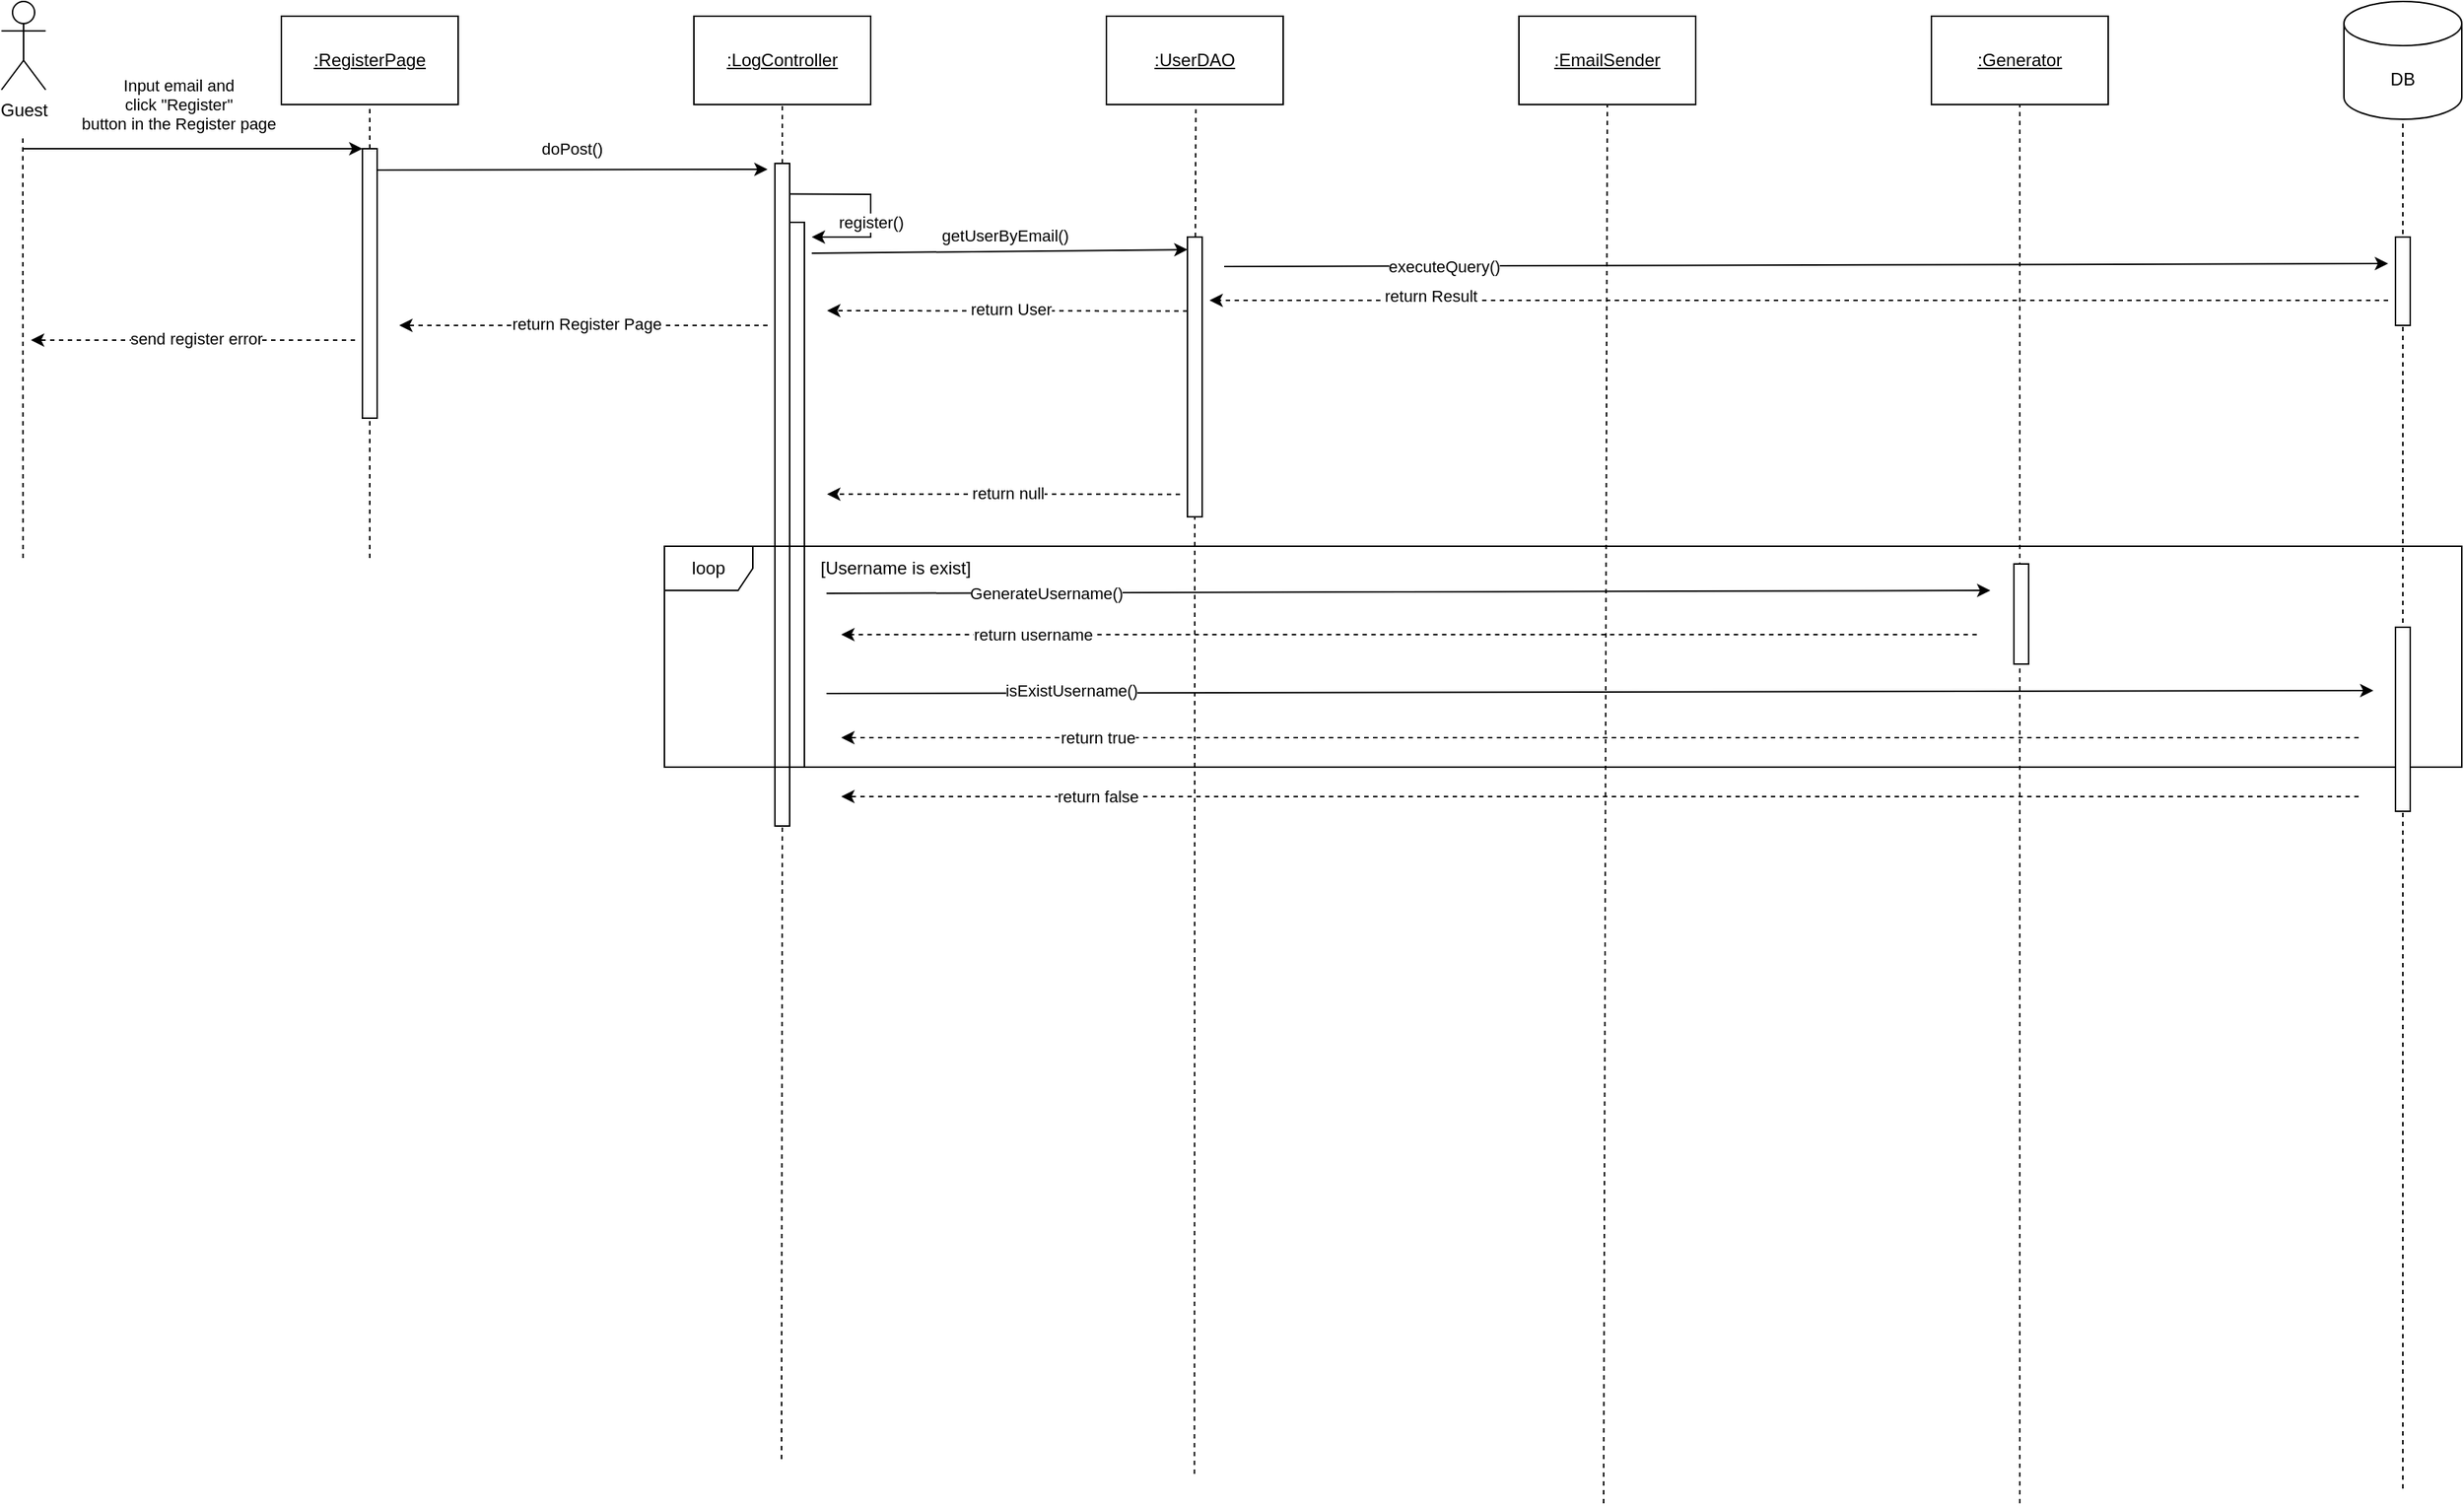 <mxfile version="21.7.5" type="device">
  <diagram name="Page-1" id="_nZHI8NYuNMjpibNF_YI">
    <mxGraphModel dx="1478" dy="367" grid="1" gridSize="10" guides="1" tooltips="1" connect="1" arrows="1" fold="1" page="1" pageScale="1" pageWidth="850" pageHeight="1100" math="0" shadow="0">
      <root>
        <mxCell id="0" />
        <mxCell id="1" parent="0" />
        <mxCell id="sCkFGKNjQ6YJ1hjDv7m2-2" value="" style="endArrow=none;dashed=1;html=1;rounded=0;entryX=0.5;entryY=1;entryDx=0;entryDy=0;" parent="1" target="sCkFGKNjQ6YJ1hjDv7m2-1" edge="1">
          <mxGeometry width="50" height="50" relative="1" as="geometry">
            <mxPoint x="1057.5" y="1100" as="sourcePoint" />
            <mxPoint x="1062.5" y="170" as="targetPoint" />
          </mxGeometry>
        </mxCell>
        <mxCell id="-x7tTt6W442KTxusYxa6-1" value="Guest" style="shape=umlActor;verticalLabelPosition=bottom;verticalAlign=top;html=1;outlineConnect=0;" parent="1" vertex="1">
          <mxGeometry x="-30" y="80" width="30" height="60" as="geometry" />
        </mxCell>
        <mxCell id="-x7tTt6W442KTxusYxa6-2" value="" style="endArrow=none;dashed=1;html=1;rounded=0;" parent="1" edge="1">
          <mxGeometry width="50" height="50" relative="1" as="geometry">
            <mxPoint x="-15" y="1070" as="sourcePoint" />
            <mxPoint x="-15.5" y="170" as="targetPoint" />
          </mxGeometry>
        </mxCell>
        <mxCell id="-x7tTt6W442KTxusYxa6-4" value="&lt;u&gt;:RegisterPage&lt;/u&gt;" style="rounded=0;whiteSpace=wrap;html=1;" parent="1" vertex="1">
          <mxGeometry x="160" y="90" width="120" height="60" as="geometry" />
        </mxCell>
        <mxCell id="-x7tTt6W442KTxusYxa6-5" value="&lt;u&gt;:LogController&lt;/u&gt;" style="rounded=0;whiteSpace=wrap;html=1;" parent="1" vertex="1">
          <mxGeometry x="440" y="90" width="120" height="60" as="geometry" />
        </mxCell>
        <mxCell id="-x7tTt6W442KTxusYxa6-6" value="&lt;u&gt;:UserDAO&lt;/u&gt;" style="rounded=0;whiteSpace=wrap;html=1;" parent="1" vertex="1">
          <mxGeometry x="720" y="90" width="120" height="60" as="geometry" />
        </mxCell>
        <mxCell id="-x7tTt6W442KTxusYxa6-7" value="DB" style="shape=cylinder3;whiteSpace=wrap;html=1;boundedLbl=1;backgroundOutline=1;size=15;" parent="1" vertex="1">
          <mxGeometry x="1560" y="80" width="80" height="80" as="geometry" />
        </mxCell>
        <mxCell id="-x7tTt6W442KTxusYxa6-8" value="" style="endArrow=none;dashed=1;html=1;rounded=0;entryX=0.5;entryY=1;entryDx=0;entryDy=0;" parent="1" source="-x7tTt6W442KTxusYxa6-12" target="-x7tTt6W442KTxusYxa6-4" edge="1">
          <mxGeometry width="50" height="50" relative="1" as="geometry">
            <mxPoint x="220" y="1070" as="sourcePoint" />
            <mxPoint x="219.5" y="190" as="targetPoint" />
          </mxGeometry>
        </mxCell>
        <mxCell id="-x7tTt6W442KTxusYxa6-9" value="" style="endArrow=none;dashed=1;html=1;rounded=0;entryX=0.5;entryY=1;entryDx=0;entryDy=0;" parent="1" source="-x7tTt6W442KTxusYxa6-17" target="-x7tTt6W442KTxusYxa6-5" edge="1">
          <mxGeometry width="50" height="50" relative="1" as="geometry">
            <mxPoint x="499.5" y="1070" as="sourcePoint" />
            <mxPoint x="500" y="140" as="targetPoint" />
          </mxGeometry>
        </mxCell>
        <mxCell id="-x7tTt6W442KTxusYxa6-10" value="" style="endArrow=none;dashed=1;html=1;rounded=0;entryX=0.506;entryY=1.054;entryDx=0;entryDy=0;entryPerimeter=0;" parent="1" source="-x7tTt6W442KTxusYxa6-21" target="-x7tTt6W442KTxusYxa6-6" edge="1">
          <mxGeometry width="50" height="50" relative="1" as="geometry">
            <mxPoint x="779.75" y="1080" as="sourcePoint" />
            <mxPoint x="780.25" y="160" as="targetPoint" />
          </mxGeometry>
        </mxCell>
        <mxCell id="-x7tTt6W442KTxusYxa6-11" value="" style="endArrow=none;dashed=1;html=1;rounded=0;entryX=0.5;entryY=1;entryDx=0;entryDy=0;entryPerimeter=0;" parent="1" target="-x7tTt6W442KTxusYxa6-7" edge="1">
          <mxGeometry width="50" height="50" relative="1" as="geometry">
            <mxPoint x="1600" y="1090" as="sourcePoint" />
            <mxPoint x="1031.25" y="173" as="targetPoint" />
          </mxGeometry>
        </mxCell>
        <mxCell id="-x7tTt6W442KTxusYxa6-13" value="" style="endArrow=none;dashed=1;html=1;rounded=0;entryX=0.5;entryY=1;entryDx=0;entryDy=0;" parent="1" target="-x7tTt6W442KTxusYxa6-12" edge="1">
          <mxGeometry width="50" height="50" relative="1" as="geometry">
            <mxPoint x="220" y="1070" as="sourcePoint" />
            <mxPoint x="220" y="150" as="targetPoint" />
          </mxGeometry>
        </mxCell>
        <mxCell id="-x7tTt6W442KTxusYxa6-12" value="" style="rounded=0;whiteSpace=wrap;html=1;" parent="1" vertex="1">
          <mxGeometry x="215" y="180" width="10" height="183" as="geometry" />
        </mxCell>
        <mxCell id="-x7tTt6W442KTxusYxa6-14" value="Input email and&lt;br&gt;click &quot;Register&quot; &lt;br&gt;button in the Register page" style="endArrow=classic;html=1;rounded=0;entryX=0;entryY=0;entryDx=0;entryDy=0;" parent="1" target="-x7tTt6W442KTxusYxa6-12" edge="1">
          <mxGeometry x="-0.087" y="30" width="50" height="50" relative="1" as="geometry">
            <mxPoint x="-15" y="180" as="sourcePoint" />
            <mxPoint x="210" y="180" as="targetPoint" />
            <mxPoint as="offset" />
          </mxGeometry>
        </mxCell>
        <mxCell id="-x7tTt6W442KTxusYxa6-16" value="doPost()" style="endArrow=classic;html=1;rounded=0;exitX=0.974;exitY=0.079;exitDx=0;exitDy=0;exitPerimeter=0;" parent="1" source="-x7tTt6W442KTxusYxa6-12" edge="1">
          <mxGeometry x="-0.0" y="14" width="50" height="50" relative="1" as="geometry">
            <mxPoint x="240" y="220" as="sourcePoint" />
            <mxPoint x="490" y="194" as="targetPoint" />
            <mxPoint as="offset" />
          </mxGeometry>
        </mxCell>
        <mxCell id="-x7tTt6W442KTxusYxa6-18" value="" style="endArrow=none;dashed=1;html=1;rounded=0;entryX=0.5;entryY=1;entryDx=0;entryDy=0;" parent="1" target="-x7tTt6W442KTxusYxa6-17" edge="1">
          <mxGeometry width="50" height="50" relative="1" as="geometry">
            <mxPoint x="499.5" y="1070" as="sourcePoint" />
            <mxPoint x="500" y="150" as="targetPoint" />
          </mxGeometry>
        </mxCell>
        <mxCell id="-x7tTt6W442KTxusYxa6-17" value="" style="rounded=0;whiteSpace=wrap;html=1;" parent="1" vertex="1">
          <mxGeometry x="495" y="190" width="10" height="450" as="geometry" />
        </mxCell>
        <mxCell id="-x7tTt6W442KTxusYxa6-19" value="" style="rounded=0;whiteSpace=wrap;html=1;" parent="1" vertex="1">
          <mxGeometry x="505" y="230" width="10" height="370" as="geometry" />
        </mxCell>
        <mxCell id="-x7tTt6W442KTxusYxa6-20" value="register()" style="endArrow=classic;html=1;rounded=0;exitX=0.964;exitY=0.046;exitDx=0;exitDy=0;exitPerimeter=0;" parent="1" source="-x7tTt6W442KTxusYxa6-17" edge="1">
          <mxGeometry x="0.196" width="50" height="50" relative="1" as="geometry">
            <mxPoint x="420" y="260" as="sourcePoint" />
            <mxPoint x="520" y="240" as="targetPoint" />
            <Array as="points">
              <mxPoint x="560" y="211" />
              <mxPoint x="560" y="240" />
            </Array>
            <mxPoint as="offset" />
          </mxGeometry>
        </mxCell>
        <mxCell id="-x7tTt6W442KTxusYxa6-22" value="" style="endArrow=none;dashed=1;html=1;rounded=0;entryX=0.5;entryY=1;entryDx=0;entryDy=0;" parent="1" target="-x7tTt6W442KTxusYxa6-21" edge="1">
          <mxGeometry width="50" height="50" relative="1" as="geometry">
            <mxPoint x="779.75" y="1080" as="sourcePoint" />
            <mxPoint x="781" y="153" as="targetPoint" />
          </mxGeometry>
        </mxCell>
        <mxCell id="-x7tTt6W442KTxusYxa6-21" value="" style="rounded=0;whiteSpace=wrap;html=1;" parent="1" vertex="1">
          <mxGeometry x="775" y="240" width="10" height="190" as="geometry" />
        </mxCell>
        <mxCell id="-x7tTt6W442KTxusYxa6-23" value="getUserByEmail()" style="endArrow=classic;html=1;rounded=0;entryX=0.004;entryY=0.045;entryDx=0;entryDy=0;entryPerimeter=0;" parent="1" target="-x7tTt6W442KTxusYxa6-21" edge="1">
          <mxGeometry x="0.028" y="11" width="50" height="50" relative="1" as="geometry">
            <mxPoint x="520" y="251" as="sourcePoint" />
            <mxPoint x="570" y="316" as="targetPoint" />
            <Array as="points" />
            <mxPoint as="offset" />
          </mxGeometry>
        </mxCell>
        <mxCell id="-x7tTt6W442KTxusYxa6-24" value="executeQuery()" style="endArrow=classic;html=1;rounded=0;" parent="1" edge="1">
          <mxGeometry x="-0.622" width="50" height="50" relative="1" as="geometry">
            <mxPoint x="800" y="260" as="sourcePoint" />
            <mxPoint x="1590" y="258" as="targetPoint" />
            <Array as="points" />
            <mxPoint as="offset" />
          </mxGeometry>
        </mxCell>
        <mxCell id="-x7tTt6W442KTxusYxa6-26" value="return Result" style="endArrow=classic;html=1;rounded=0;dashed=1;" parent="1" edge="1">
          <mxGeometry x="0.625" y="-3" width="50" height="50" relative="1" as="geometry">
            <mxPoint x="1590" y="283" as="sourcePoint" />
            <mxPoint x="790" y="283" as="targetPoint" />
            <Array as="points" />
            <mxPoint as="offset" />
          </mxGeometry>
        </mxCell>
        <mxCell id="sCkFGKNjQ6YJ1hjDv7m2-1" value="&lt;u&gt;:EmailSender&lt;/u&gt;" style="rounded=0;whiteSpace=wrap;html=1;" parent="1" vertex="1">
          <mxGeometry x="1000" y="90" width="120" height="60" as="geometry" />
        </mxCell>
        <mxCell id="-x7tTt6W442KTxusYxa6-25" value="" style="rounded=0;whiteSpace=wrap;html=1;" parent="1" vertex="1">
          <mxGeometry x="1595" y="240" width="10" height="60" as="geometry" />
        </mxCell>
        <mxCell id="Zk-QdoY6ssAh41uZzlR--1" value="return null" style="endArrow=classic;html=1;rounded=0;dashed=1;" parent="1" edge="1">
          <mxGeometry x="-0.018" y="-1" width="50" height="50" relative="1" as="geometry">
            <mxPoint x="770" y="414.7" as="sourcePoint" />
            <mxPoint x="530.4" y="414.58" as="targetPoint" />
            <Array as="points" />
            <mxPoint as="offset" />
          </mxGeometry>
        </mxCell>
        <mxCell id="Zk-QdoY6ssAh41uZzlR--2" value="return User" style="endArrow=classic;html=1;rounded=0;dashed=1;exitX=-0.04;exitY=0.681;exitDx=0;exitDy=0;exitPerimeter=0;" parent="1" edge="1">
          <mxGeometry x="-0.018" y="-1" width="50" height="50" relative="1" as="geometry">
            <mxPoint x="775.0" y="290.25" as="sourcePoint" />
            <mxPoint x="530.4" y="290" as="targetPoint" />
            <Array as="points" />
            <mxPoint as="offset" />
          </mxGeometry>
        </mxCell>
        <mxCell id="Zk-QdoY6ssAh41uZzlR--3" value="return Register Page" style="endArrow=classic;html=1;rounded=0;dashed=1;" parent="1" edge="1">
          <mxGeometry x="-0.018" y="-1" width="50" height="50" relative="1" as="geometry">
            <mxPoint x="490" y="300" as="sourcePoint" />
            <mxPoint x="240" y="300" as="targetPoint" />
            <Array as="points" />
            <mxPoint as="offset" />
          </mxGeometry>
        </mxCell>
        <mxCell id="Zk-QdoY6ssAh41uZzlR--4" value="send register error" style="endArrow=classic;html=1;rounded=0;dashed=1;" parent="1" edge="1">
          <mxGeometry x="-0.018" y="-1" width="50" height="50" relative="1" as="geometry">
            <mxPoint x="210" y="310" as="sourcePoint" />
            <mxPoint x="-10" y="310" as="targetPoint" />
            <Array as="points" />
            <mxPoint as="offset" />
          </mxGeometry>
        </mxCell>
        <mxCell id="TmRpNrej-m37F7q1VfBy-1" value="&lt;u&gt;:Generator&lt;/u&gt;" style="rounded=0;whiteSpace=wrap;html=1;" vertex="1" parent="1">
          <mxGeometry x="1280" y="90" width="120" height="60" as="geometry" />
        </mxCell>
        <mxCell id="TmRpNrej-m37F7q1VfBy-3" value="" style="endArrow=none;dashed=1;html=1;rounded=0;entryX=0.5;entryY=1;entryDx=0;entryDy=0;" edge="1" parent="1" target="TmRpNrej-m37F7q1VfBy-1">
          <mxGeometry width="50" height="50" relative="1" as="geometry">
            <mxPoint x="1340" y="1100" as="sourcePoint" />
            <mxPoint x="1332.5" y="150" as="targetPoint" />
          </mxGeometry>
        </mxCell>
        <mxCell id="TmRpNrej-m37F7q1VfBy-4" value="" style="rounded=0;whiteSpace=wrap;html=1;" vertex="1" parent="1">
          <mxGeometry x="1336" y="462" width="10" height="68" as="geometry" />
        </mxCell>
        <mxCell id="TmRpNrej-m37F7q1VfBy-5" value="return username" style="endArrow=classic;html=1;rounded=0;dashed=1;" edge="1" parent="1">
          <mxGeometry x="0.663" width="50" height="50" relative="1" as="geometry">
            <mxPoint x="1310.8" y="510" as="sourcePoint" />
            <mxPoint x="540" y="510" as="targetPoint" />
            <Array as="points" />
            <mxPoint as="offset" />
          </mxGeometry>
        </mxCell>
        <mxCell id="TmRpNrej-m37F7q1VfBy-6" value="GenerateUsername()" style="endArrow=classic;html=1;rounded=0;" edge="1" parent="1">
          <mxGeometry x="-0.622" width="50" height="50" relative="1" as="geometry">
            <mxPoint x="530" y="482" as="sourcePoint" />
            <mxPoint x="1320" y="480" as="targetPoint" />
            <Array as="points" />
            <mxPoint as="offset" />
          </mxGeometry>
        </mxCell>
        <mxCell id="TmRpNrej-m37F7q1VfBy-7" value="isExistUsername()" style="endArrow=classic;html=1;rounded=0;" edge="1" parent="1">
          <mxGeometry x="-0.684" y="2" width="50" height="50" relative="1" as="geometry">
            <mxPoint x="530" y="550" as="sourcePoint" />
            <mxPoint x="1580" y="548" as="targetPoint" />
            <Array as="points" />
            <mxPoint as="offset" />
          </mxGeometry>
        </mxCell>
        <mxCell id="TmRpNrej-m37F7q1VfBy-8" value="return true" style="endArrow=classic;html=1;rounded=0;dashed=1;" edge="1" parent="1">
          <mxGeometry x="0.663" width="50" height="50" relative="1" as="geometry">
            <mxPoint x="1570" y="580" as="sourcePoint" />
            <mxPoint x="540" y="580" as="targetPoint" />
            <Array as="points" />
            <mxPoint as="offset" />
          </mxGeometry>
        </mxCell>
        <mxCell id="TmRpNrej-m37F7q1VfBy-9" value="return false" style="endArrow=classic;html=1;rounded=0;dashed=1;" edge="1" parent="1">
          <mxGeometry x="0.663" width="50" height="50" relative="1" as="geometry">
            <mxPoint x="1570" y="620" as="sourcePoint" />
            <mxPoint x="540" y="620" as="targetPoint" />
            <Array as="points" />
            <mxPoint as="offset" />
          </mxGeometry>
        </mxCell>
        <mxCell id="TmRpNrej-m37F7q1VfBy-11" value="loop" style="shape=umlFrame;whiteSpace=wrap;html=1;pointerEvents=0;" vertex="1" parent="1">
          <mxGeometry x="420" y="450" width="1220" height="150" as="geometry" />
        </mxCell>
        <mxCell id="TmRpNrej-m37F7q1VfBy-10" value="" style="rounded=0;whiteSpace=wrap;html=1;" vertex="1" parent="1">
          <mxGeometry x="1595" y="505" width="10" height="125" as="geometry" />
        </mxCell>
        <mxCell id="TmRpNrej-m37F7q1VfBy-12" value="[Username is exist]" style="text;strokeColor=none;fillColor=none;align=left;verticalAlign=middle;spacingLeft=4;spacingRight=4;overflow=hidden;points=[[0,0.5],[1,0.5]];portConstraint=eastwest;rotatable=0;whiteSpace=wrap;html=1;" vertex="1" parent="1">
          <mxGeometry x="520" y="450" width="120" height="30" as="geometry" />
        </mxCell>
      </root>
    </mxGraphModel>
  </diagram>
</mxfile>
